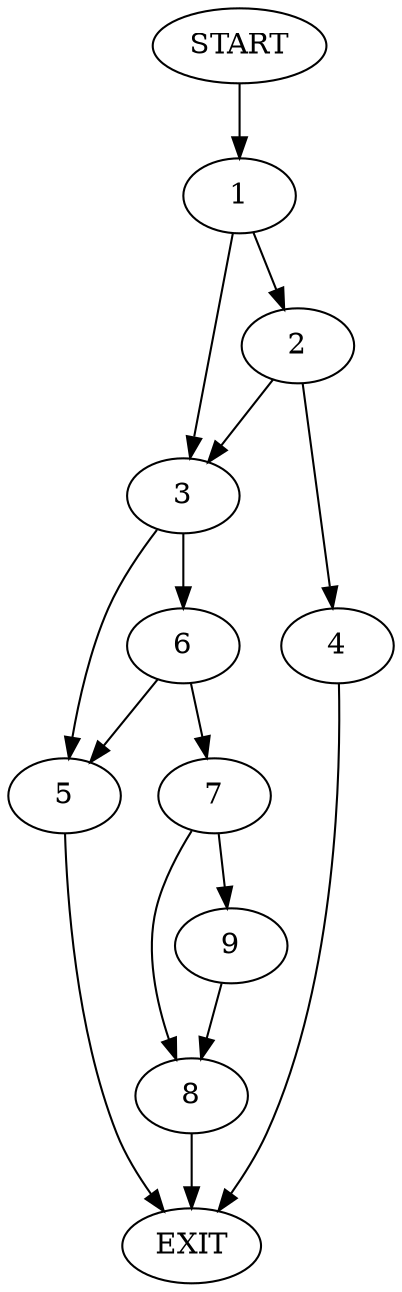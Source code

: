digraph {
0 [label="START"]
10 [label="EXIT"]
0 -> 1
1 -> 2
1 -> 3
2 -> 3
2 -> 4
3 -> 5
3 -> 6
4 -> 10
5 -> 10
6 -> 7
6 -> 5
7 -> 8
7 -> 9
9 -> 8
8 -> 10
}
